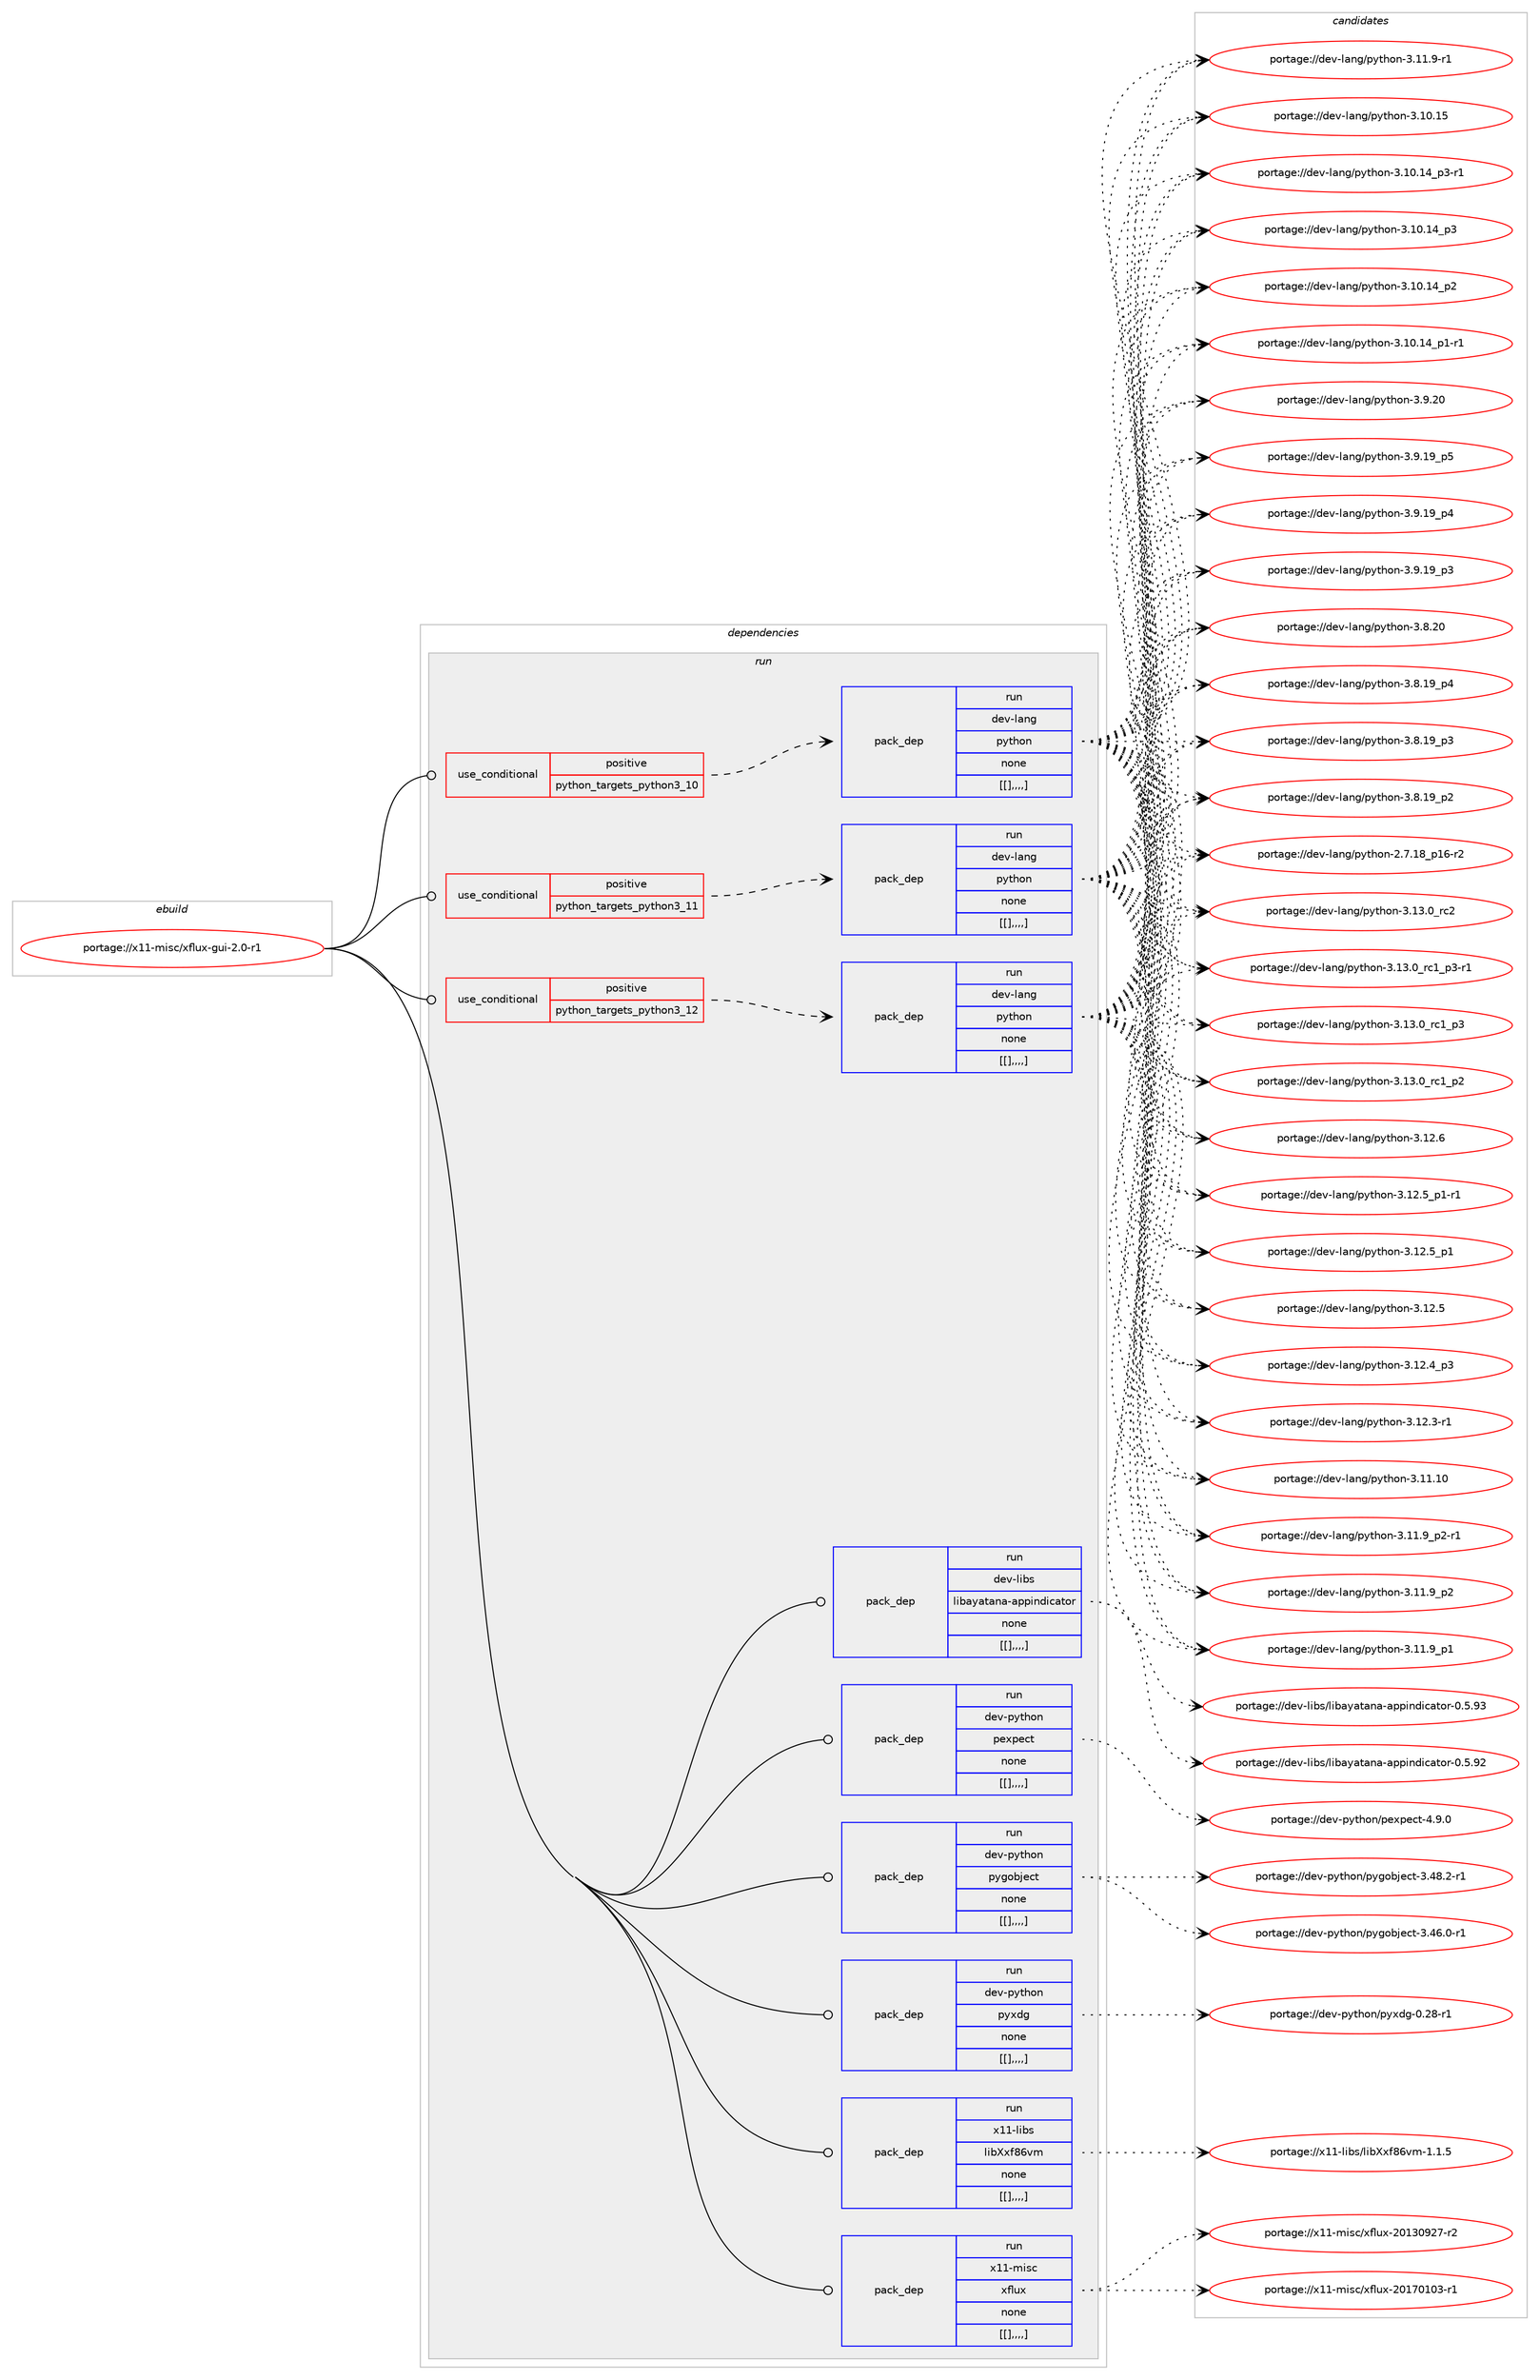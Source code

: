 digraph prolog {

# *************
# Graph options
# *************

newrank=true;
concentrate=true;
compound=true;
graph [rankdir=LR,fontname=Helvetica,fontsize=10,ranksep=1.5];#, ranksep=2.5, nodesep=0.2];
edge  [arrowhead=vee];
node  [fontname=Helvetica,fontsize=10];

# **********
# The ebuild
# **********

subgraph cluster_leftcol {
color=gray;
label=<<i>ebuild</i>>;
id [label="portage://x11-misc/xflux-gui-2.0-r1", color=red, width=4, href="../x11-misc/xflux-gui-2.0-r1.svg"];
}

# ****************
# The dependencies
# ****************

subgraph cluster_midcol {
color=gray;
label=<<i>dependencies</i>>;
subgraph cluster_compile {
fillcolor="#eeeeee";
style=filled;
label=<<i>compile</i>>;
}
subgraph cluster_compileandrun {
fillcolor="#eeeeee";
style=filled;
label=<<i>compile and run</i>>;
}
subgraph cluster_run {
fillcolor="#eeeeee";
style=filled;
label=<<i>run</i>>;
subgraph cond127705 {
dependency482922 [label=<<TABLE BORDER="0" CELLBORDER="1" CELLSPACING="0" CELLPADDING="4"><TR><TD ROWSPAN="3" CELLPADDING="10">use_conditional</TD></TR><TR><TD>positive</TD></TR><TR><TD>python_targets_python3_10</TD></TR></TABLE>>, shape=none, color=red];
subgraph pack351688 {
dependency482923 [label=<<TABLE BORDER="0" CELLBORDER="1" CELLSPACING="0" CELLPADDING="4" WIDTH="220"><TR><TD ROWSPAN="6" CELLPADDING="30">pack_dep</TD></TR><TR><TD WIDTH="110">run</TD></TR><TR><TD>dev-lang</TD></TR><TR><TD>python</TD></TR><TR><TD>none</TD></TR><TR><TD>[[],,,,]</TD></TR></TABLE>>, shape=none, color=blue];
}
dependency482922:e -> dependency482923:w [weight=20,style="dashed",arrowhead="vee"];
}
id:e -> dependency482922:w [weight=20,style="solid",arrowhead="odot"];
subgraph cond127706 {
dependency482924 [label=<<TABLE BORDER="0" CELLBORDER="1" CELLSPACING="0" CELLPADDING="4"><TR><TD ROWSPAN="3" CELLPADDING="10">use_conditional</TD></TR><TR><TD>positive</TD></TR><TR><TD>python_targets_python3_11</TD></TR></TABLE>>, shape=none, color=red];
subgraph pack351689 {
dependency482925 [label=<<TABLE BORDER="0" CELLBORDER="1" CELLSPACING="0" CELLPADDING="4" WIDTH="220"><TR><TD ROWSPAN="6" CELLPADDING="30">pack_dep</TD></TR><TR><TD WIDTH="110">run</TD></TR><TR><TD>dev-lang</TD></TR><TR><TD>python</TD></TR><TR><TD>none</TD></TR><TR><TD>[[],,,,]</TD></TR></TABLE>>, shape=none, color=blue];
}
dependency482924:e -> dependency482925:w [weight=20,style="dashed",arrowhead="vee"];
}
id:e -> dependency482924:w [weight=20,style="solid",arrowhead="odot"];
subgraph cond127707 {
dependency482926 [label=<<TABLE BORDER="0" CELLBORDER="1" CELLSPACING="0" CELLPADDING="4"><TR><TD ROWSPAN="3" CELLPADDING="10">use_conditional</TD></TR><TR><TD>positive</TD></TR><TR><TD>python_targets_python3_12</TD></TR></TABLE>>, shape=none, color=red];
subgraph pack351690 {
dependency482927 [label=<<TABLE BORDER="0" CELLBORDER="1" CELLSPACING="0" CELLPADDING="4" WIDTH="220"><TR><TD ROWSPAN="6" CELLPADDING="30">pack_dep</TD></TR><TR><TD WIDTH="110">run</TD></TR><TR><TD>dev-lang</TD></TR><TR><TD>python</TD></TR><TR><TD>none</TD></TR><TR><TD>[[],,,,]</TD></TR></TABLE>>, shape=none, color=blue];
}
dependency482926:e -> dependency482927:w [weight=20,style="dashed",arrowhead="vee"];
}
id:e -> dependency482926:w [weight=20,style="solid",arrowhead="odot"];
subgraph pack351691 {
dependency482928 [label=<<TABLE BORDER="0" CELLBORDER="1" CELLSPACING="0" CELLPADDING="4" WIDTH="220"><TR><TD ROWSPAN="6" CELLPADDING="30">pack_dep</TD></TR><TR><TD WIDTH="110">run</TD></TR><TR><TD>dev-libs</TD></TR><TR><TD>libayatana-appindicator</TD></TR><TR><TD>none</TD></TR><TR><TD>[[],,,,]</TD></TR></TABLE>>, shape=none, color=blue];
}
id:e -> dependency482928:w [weight=20,style="solid",arrowhead="odot"];
subgraph pack351692 {
dependency482929 [label=<<TABLE BORDER="0" CELLBORDER="1" CELLSPACING="0" CELLPADDING="4" WIDTH="220"><TR><TD ROWSPAN="6" CELLPADDING="30">pack_dep</TD></TR><TR><TD WIDTH="110">run</TD></TR><TR><TD>dev-python</TD></TR><TR><TD>pexpect</TD></TR><TR><TD>none</TD></TR><TR><TD>[[],,,,]</TD></TR></TABLE>>, shape=none, color=blue];
}
id:e -> dependency482929:w [weight=20,style="solid",arrowhead="odot"];
subgraph pack351693 {
dependency482930 [label=<<TABLE BORDER="0" CELLBORDER="1" CELLSPACING="0" CELLPADDING="4" WIDTH="220"><TR><TD ROWSPAN="6" CELLPADDING="30">pack_dep</TD></TR><TR><TD WIDTH="110">run</TD></TR><TR><TD>dev-python</TD></TR><TR><TD>pygobject</TD></TR><TR><TD>none</TD></TR><TR><TD>[[],,,,]</TD></TR></TABLE>>, shape=none, color=blue];
}
id:e -> dependency482930:w [weight=20,style="solid",arrowhead="odot"];
subgraph pack351694 {
dependency482931 [label=<<TABLE BORDER="0" CELLBORDER="1" CELLSPACING="0" CELLPADDING="4" WIDTH="220"><TR><TD ROWSPAN="6" CELLPADDING="30">pack_dep</TD></TR><TR><TD WIDTH="110">run</TD></TR><TR><TD>dev-python</TD></TR><TR><TD>pyxdg</TD></TR><TR><TD>none</TD></TR><TR><TD>[[],,,,]</TD></TR></TABLE>>, shape=none, color=blue];
}
id:e -> dependency482931:w [weight=20,style="solid",arrowhead="odot"];
subgraph pack351695 {
dependency482932 [label=<<TABLE BORDER="0" CELLBORDER="1" CELLSPACING="0" CELLPADDING="4" WIDTH="220"><TR><TD ROWSPAN="6" CELLPADDING="30">pack_dep</TD></TR><TR><TD WIDTH="110">run</TD></TR><TR><TD>x11-libs</TD></TR><TR><TD>libXxf86vm</TD></TR><TR><TD>none</TD></TR><TR><TD>[[],,,,]</TD></TR></TABLE>>, shape=none, color=blue];
}
id:e -> dependency482932:w [weight=20,style="solid",arrowhead="odot"];
subgraph pack351696 {
dependency482933 [label=<<TABLE BORDER="0" CELLBORDER="1" CELLSPACING="0" CELLPADDING="4" WIDTH="220"><TR><TD ROWSPAN="6" CELLPADDING="30">pack_dep</TD></TR><TR><TD WIDTH="110">run</TD></TR><TR><TD>x11-misc</TD></TR><TR><TD>xflux</TD></TR><TR><TD>none</TD></TR><TR><TD>[[],,,,]</TD></TR></TABLE>>, shape=none, color=blue];
}
id:e -> dependency482933:w [weight=20,style="solid",arrowhead="odot"];
}
}

# **************
# The candidates
# **************

subgraph cluster_choices {
rank=same;
color=gray;
label=<<i>candidates</i>>;

subgraph choice351688 {
color=black;
nodesep=1;
choice10010111845108971101034711212111610411111045514649514648951149950 [label="portage://dev-lang/python-3.13.0_rc2", color=red, width=4,href="../dev-lang/python-3.13.0_rc2.svg"];
choice1001011184510897110103471121211161041111104551464951464895114994995112514511449 [label="portage://dev-lang/python-3.13.0_rc1_p3-r1", color=red, width=4,href="../dev-lang/python-3.13.0_rc1_p3-r1.svg"];
choice100101118451089711010347112121116104111110455146495146489511499499511251 [label="portage://dev-lang/python-3.13.0_rc1_p3", color=red, width=4,href="../dev-lang/python-3.13.0_rc1_p3.svg"];
choice100101118451089711010347112121116104111110455146495146489511499499511250 [label="portage://dev-lang/python-3.13.0_rc1_p2", color=red, width=4,href="../dev-lang/python-3.13.0_rc1_p2.svg"];
choice10010111845108971101034711212111610411111045514649504654 [label="portage://dev-lang/python-3.12.6", color=red, width=4,href="../dev-lang/python-3.12.6.svg"];
choice1001011184510897110103471121211161041111104551464950465395112494511449 [label="portage://dev-lang/python-3.12.5_p1-r1", color=red, width=4,href="../dev-lang/python-3.12.5_p1-r1.svg"];
choice100101118451089711010347112121116104111110455146495046539511249 [label="portage://dev-lang/python-3.12.5_p1", color=red, width=4,href="../dev-lang/python-3.12.5_p1.svg"];
choice10010111845108971101034711212111610411111045514649504653 [label="portage://dev-lang/python-3.12.5", color=red, width=4,href="../dev-lang/python-3.12.5.svg"];
choice100101118451089711010347112121116104111110455146495046529511251 [label="portage://dev-lang/python-3.12.4_p3", color=red, width=4,href="../dev-lang/python-3.12.4_p3.svg"];
choice100101118451089711010347112121116104111110455146495046514511449 [label="portage://dev-lang/python-3.12.3-r1", color=red, width=4,href="../dev-lang/python-3.12.3-r1.svg"];
choice1001011184510897110103471121211161041111104551464949464948 [label="portage://dev-lang/python-3.11.10", color=red, width=4,href="../dev-lang/python-3.11.10.svg"];
choice1001011184510897110103471121211161041111104551464949465795112504511449 [label="portage://dev-lang/python-3.11.9_p2-r1", color=red, width=4,href="../dev-lang/python-3.11.9_p2-r1.svg"];
choice100101118451089711010347112121116104111110455146494946579511250 [label="portage://dev-lang/python-3.11.9_p2", color=red, width=4,href="../dev-lang/python-3.11.9_p2.svg"];
choice100101118451089711010347112121116104111110455146494946579511249 [label="portage://dev-lang/python-3.11.9_p1", color=red, width=4,href="../dev-lang/python-3.11.9_p1.svg"];
choice100101118451089711010347112121116104111110455146494946574511449 [label="portage://dev-lang/python-3.11.9-r1", color=red, width=4,href="../dev-lang/python-3.11.9-r1.svg"];
choice1001011184510897110103471121211161041111104551464948464953 [label="portage://dev-lang/python-3.10.15", color=red, width=4,href="../dev-lang/python-3.10.15.svg"];
choice100101118451089711010347112121116104111110455146494846495295112514511449 [label="portage://dev-lang/python-3.10.14_p3-r1", color=red, width=4,href="../dev-lang/python-3.10.14_p3-r1.svg"];
choice10010111845108971101034711212111610411111045514649484649529511251 [label="portage://dev-lang/python-3.10.14_p3", color=red, width=4,href="../dev-lang/python-3.10.14_p3.svg"];
choice10010111845108971101034711212111610411111045514649484649529511250 [label="portage://dev-lang/python-3.10.14_p2", color=red, width=4,href="../dev-lang/python-3.10.14_p2.svg"];
choice100101118451089711010347112121116104111110455146494846495295112494511449 [label="portage://dev-lang/python-3.10.14_p1-r1", color=red, width=4,href="../dev-lang/python-3.10.14_p1-r1.svg"];
choice10010111845108971101034711212111610411111045514657465048 [label="portage://dev-lang/python-3.9.20", color=red, width=4,href="../dev-lang/python-3.9.20.svg"];
choice100101118451089711010347112121116104111110455146574649579511253 [label="portage://dev-lang/python-3.9.19_p5", color=red, width=4,href="../dev-lang/python-3.9.19_p5.svg"];
choice100101118451089711010347112121116104111110455146574649579511252 [label="portage://dev-lang/python-3.9.19_p4", color=red, width=4,href="../dev-lang/python-3.9.19_p4.svg"];
choice100101118451089711010347112121116104111110455146574649579511251 [label="portage://dev-lang/python-3.9.19_p3", color=red, width=4,href="../dev-lang/python-3.9.19_p3.svg"];
choice10010111845108971101034711212111610411111045514656465048 [label="portage://dev-lang/python-3.8.20", color=red, width=4,href="../dev-lang/python-3.8.20.svg"];
choice100101118451089711010347112121116104111110455146564649579511252 [label="portage://dev-lang/python-3.8.19_p4", color=red, width=4,href="../dev-lang/python-3.8.19_p4.svg"];
choice100101118451089711010347112121116104111110455146564649579511251 [label="portage://dev-lang/python-3.8.19_p3", color=red, width=4,href="../dev-lang/python-3.8.19_p3.svg"];
choice100101118451089711010347112121116104111110455146564649579511250 [label="portage://dev-lang/python-3.8.19_p2", color=red, width=4,href="../dev-lang/python-3.8.19_p2.svg"];
choice100101118451089711010347112121116104111110455046554649569511249544511450 [label="portage://dev-lang/python-2.7.18_p16-r2", color=red, width=4,href="../dev-lang/python-2.7.18_p16-r2.svg"];
dependency482923:e -> choice10010111845108971101034711212111610411111045514649514648951149950:w [style=dotted,weight="100"];
dependency482923:e -> choice1001011184510897110103471121211161041111104551464951464895114994995112514511449:w [style=dotted,weight="100"];
dependency482923:e -> choice100101118451089711010347112121116104111110455146495146489511499499511251:w [style=dotted,weight="100"];
dependency482923:e -> choice100101118451089711010347112121116104111110455146495146489511499499511250:w [style=dotted,weight="100"];
dependency482923:e -> choice10010111845108971101034711212111610411111045514649504654:w [style=dotted,weight="100"];
dependency482923:e -> choice1001011184510897110103471121211161041111104551464950465395112494511449:w [style=dotted,weight="100"];
dependency482923:e -> choice100101118451089711010347112121116104111110455146495046539511249:w [style=dotted,weight="100"];
dependency482923:e -> choice10010111845108971101034711212111610411111045514649504653:w [style=dotted,weight="100"];
dependency482923:e -> choice100101118451089711010347112121116104111110455146495046529511251:w [style=dotted,weight="100"];
dependency482923:e -> choice100101118451089711010347112121116104111110455146495046514511449:w [style=dotted,weight="100"];
dependency482923:e -> choice1001011184510897110103471121211161041111104551464949464948:w [style=dotted,weight="100"];
dependency482923:e -> choice1001011184510897110103471121211161041111104551464949465795112504511449:w [style=dotted,weight="100"];
dependency482923:e -> choice100101118451089711010347112121116104111110455146494946579511250:w [style=dotted,weight="100"];
dependency482923:e -> choice100101118451089711010347112121116104111110455146494946579511249:w [style=dotted,weight="100"];
dependency482923:e -> choice100101118451089711010347112121116104111110455146494946574511449:w [style=dotted,weight="100"];
dependency482923:e -> choice1001011184510897110103471121211161041111104551464948464953:w [style=dotted,weight="100"];
dependency482923:e -> choice100101118451089711010347112121116104111110455146494846495295112514511449:w [style=dotted,weight="100"];
dependency482923:e -> choice10010111845108971101034711212111610411111045514649484649529511251:w [style=dotted,weight="100"];
dependency482923:e -> choice10010111845108971101034711212111610411111045514649484649529511250:w [style=dotted,weight="100"];
dependency482923:e -> choice100101118451089711010347112121116104111110455146494846495295112494511449:w [style=dotted,weight="100"];
dependency482923:e -> choice10010111845108971101034711212111610411111045514657465048:w [style=dotted,weight="100"];
dependency482923:e -> choice100101118451089711010347112121116104111110455146574649579511253:w [style=dotted,weight="100"];
dependency482923:e -> choice100101118451089711010347112121116104111110455146574649579511252:w [style=dotted,weight="100"];
dependency482923:e -> choice100101118451089711010347112121116104111110455146574649579511251:w [style=dotted,weight="100"];
dependency482923:e -> choice10010111845108971101034711212111610411111045514656465048:w [style=dotted,weight="100"];
dependency482923:e -> choice100101118451089711010347112121116104111110455146564649579511252:w [style=dotted,weight="100"];
dependency482923:e -> choice100101118451089711010347112121116104111110455146564649579511251:w [style=dotted,weight="100"];
dependency482923:e -> choice100101118451089711010347112121116104111110455146564649579511250:w [style=dotted,weight="100"];
dependency482923:e -> choice100101118451089711010347112121116104111110455046554649569511249544511450:w [style=dotted,weight="100"];
}
subgraph choice351689 {
color=black;
nodesep=1;
choice10010111845108971101034711212111610411111045514649514648951149950 [label="portage://dev-lang/python-3.13.0_rc2", color=red, width=4,href="../dev-lang/python-3.13.0_rc2.svg"];
choice1001011184510897110103471121211161041111104551464951464895114994995112514511449 [label="portage://dev-lang/python-3.13.0_rc1_p3-r1", color=red, width=4,href="../dev-lang/python-3.13.0_rc1_p3-r1.svg"];
choice100101118451089711010347112121116104111110455146495146489511499499511251 [label="portage://dev-lang/python-3.13.0_rc1_p3", color=red, width=4,href="../dev-lang/python-3.13.0_rc1_p3.svg"];
choice100101118451089711010347112121116104111110455146495146489511499499511250 [label="portage://dev-lang/python-3.13.0_rc1_p2", color=red, width=4,href="../dev-lang/python-3.13.0_rc1_p2.svg"];
choice10010111845108971101034711212111610411111045514649504654 [label="portage://dev-lang/python-3.12.6", color=red, width=4,href="../dev-lang/python-3.12.6.svg"];
choice1001011184510897110103471121211161041111104551464950465395112494511449 [label="portage://dev-lang/python-3.12.5_p1-r1", color=red, width=4,href="../dev-lang/python-3.12.5_p1-r1.svg"];
choice100101118451089711010347112121116104111110455146495046539511249 [label="portage://dev-lang/python-3.12.5_p1", color=red, width=4,href="../dev-lang/python-3.12.5_p1.svg"];
choice10010111845108971101034711212111610411111045514649504653 [label="portage://dev-lang/python-3.12.5", color=red, width=4,href="../dev-lang/python-3.12.5.svg"];
choice100101118451089711010347112121116104111110455146495046529511251 [label="portage://dev-lang/python-3.12.4_p3", color=red, width=4,href="../dev-lang/python-3.12.4_p3.svg"];
choice100101118451089711010347112121116104111110455146495046514511449 [label="portage://dev-lang/python-3.12.3-r1", color=red, width=4,href="../dev-lang/python-3.12.3-r1.svg"];
choice1001011184510897110103471121211161041111104551464949464948 [label="portage://dev-lang/python-3.11.10", color=red, width=4,href="../dev-lang/python-3.11.10.svg"];
choice1001011184510897110103471121211161041111104551464949465795112504511449 [label="portage://dev-lang/python-3.11.9_p2-r1", color=red, width=4,href="../dev-lang/python-3.11.9_p2-r1.svg"];
choice100101118451089711010347112121116104111110455146494946579511250 [label="portage://dev-lang/python-3.11.9_p2", color=red, width=4,href="../dev-lang/python-3.11.9_p2.svg"];
choice100101118451089711010347112121116104111110455146494946579511249 [label="portage://dev-lang/python-3.11.9_p1", color=red, width=4,href="../dev-lang/python-3.11.9_p1.svg"];
choice100101118451089711010347112121116104111110455146494946574511449 [label="portage://dev-lang/python-3.11.9-r1", color=red, width=4,href="../dev-lang/python-3.11.9-r1.svg"];
choice1001011184510897110103471121211161041111104551464948464953 [label="portage://dev-lang/python-3.10.15", color=red, width=4,href="../dev-lang/python-3.10.15.svg"];
choice100101118451089711010347112121116104111110455146494846495295112514511449 [label="portage://dev-lang/python-3.10.14_p3-r1", color=red, width=4,href="../dev-lang/python-3.10.14_p3-r1.svg"];
choice10010111845108971101034711212111610411111045514649484649529511251 [label="portage://dev-lang/python-3.10.14_p3", color=red, width=4,href="../dev-lang/python-3.10.14_p3.svg"];
choice10010111845108971101034711212111610411111045514649484649529511250 [label="portage://dev-lang/python-3.10.14_p2", color=red, width=4,href="../dev-lang/python-3.10.14_p2.svg"];
choice100101118451089711010347112121116104111110455146494846495295112494511449 [label="portage://dev-lang/python-3.10.14_p1-r1", color=red, width=4,href="../dev-lang/python-3.10.14_p1-r1.svg"];
choice10010111845108971101034711212111610411111045514657465048 [label="portage://dev-lang/python-3.9.20", color=red, width=4,href="../dev-lang/python-3.9.20.svg"];
choice100101118451089711010347112121116104111110455146574649579511253 [label="portage://dev-lang/python-3.9.19_p5", color=red, width=4,href="../dev-lang/python-3.9.19_p5.svg"];
choice100101118451089711010347112121116104111110455146574649579511252 [label="portage://dev-lang/python-3.9.19_p4", color=red, width=4,href="../dev-lang/python-3.9.19_p4.svg"];
choice100101118451089711010347112121116104111110455146574649579511251 [label="portage://dev-lang/python-3.9.19_p3", color=red, width=4,href="../dev-lang/python-3.9.19_p3.svg"];
choice10010111845108971101034711212111610411111045514656465048 [label="portage://dev-lang/python-3.8.20", color=red, width=4,href="../dev-lang/python-3.8.20.svg"];
choice100101118451089711010347112121116104111110455146564649579511252 [label="portage://dev-lang/python-3.8.19_p4", color=red, width=4,href="../dev-lang/python-3.8.19_p4.svg"];
choice100101118451089711010347112121116104111110455146564649579511251 [label="portage://dev-lang/python-3.8.19_p3", color=red, width=4,href="../dev-lang/python-3.8.19_p3.svg"];
choice100101118451089711010347112121116104111110455146564649579511250 [label="portage://dev-lang/python-3.8.19_p2", color=red, width=4,href="../dev-lang/python-3.8.19_p2.svg"];
choice100101118451089711010347112121116104111110455046554649569511249544511450 [label="portage://dev-lang/python-2.7.18_p16-r2", color=red, width=4,href="../dev-lang/python-2.7.18_p16-r2.svg"];
dependency482925:e -> choice10010111845108971101034711212111610411111045514649514648951149950:w [style=dotted,weight="100"];
dependency482925:e -> choice1001011184510897110103471121211161041111104551464951464895114994995112514511449:w [style=dotted,weight="100"];
dependency482925:e -> choice100101118451089711010347112121116104111110455146495146489511499499511251:w [style=dotted,weight="100"];
dependency482925:e -> choice100101118451089711010347112121116104111110455146495146489511499499511250:w [style=dotted,weight="100"];
dependency482925:e -> choice10010111845108971101034711212111610411111045514649504654:w [style=dotted,weight="100"];
dependency482925:e -> choice1001011184510897110103471121211161041111104551464950465395112494511449:w [style=dotted,weight="100"];
dependency482925:e -> choice100101118451089711010347112121116104111110455146495046539511249:w [style=dotted,weight="100"];
dependency482925:e -> choice10010111845108971101034711212111610411111045514649504653:w [style=dotted,weight="100"];
dependency482925:e -> choice100101118451089711010347112121116104111110455146495046529511251:w [style=dotted,weight="100"];
dependency482925:e -> choice100101118451089711010347112121116104111110455146495046514511449:w [style=dotted,weight="100"];
dependency482925:e -> choice1001011184510897110103471121211161041111104551464949464948:w [style=dotted,weight="100"];
dependency482925:e -> choice1001011184510897110103471121211161041111104551464949465795112504511449:w [style=dotted,weight="100"];
dependency482925:e -> choice100101118451089711010347112121116104111110455146494946579511250:w [style=dotted,weight="100"];
dependency482925:e -> choice100101118451089711010347112121116104111110455146494946579511249:w [style=dotted,weight="100"];
dependency482925:e -> choice100101118451089711010347112121116104111110455146494946574511449:w [style=dotted,weight="100"];
dependency482925:e -> choice1001011184510897110103471121211161041111104551464948464953:w [style=dotted,weight="100"];
dependency482925:e -> choice100101118451089711010347112121116104111110455146494846495295112514511449:w [style=dotted,weight="100"];
dependency482925:e -> choice10010111845108971101034711212111610411111045514649484649529511251:w [style=dotted,weight="100"];
dependency482925:e -> choice10010111845108971101034711212111610411111045514649484649529511250:w [style=dotted,weight="100"];
dependency482925:e -> choice100101118451089711010347112121116104111110455146494846495295112494511449:w [style=dotted,weight="100"];
dependency482925:e -> choice10010111845108971101034711212111610411111045514657465048:w [style=dotted,weight="100"];
dependency482925:e -> choice100101118451089711010347112121116104111110455146574649579511253:w [style=dotted,weight="100"];
dependency482925:e -> choice100101118451089711010347112121116104111110455146574649579511252:w [style=dotted,weight="100"];
dependency482925:e -> choice100101118451089711010347112121116104111110455146574649579511251:w [style=dotted,weight="100"];
dependency482925:e -> choice10010111845108971101034711212111610411111045514656465048:w [style=dotted,weight="100"];
dependency482925:e -> choice100101118451089711010347112121116104111110455146564649579511252:w [style=dotted,weight="100"];
dependency482925:e -> choice100101118451089711010347112121116104111110455146564649579511251:w [style=dotted,weight="100"];
dependency482925:e -> choice100101118451089711010347112121116104111110455146564649579511250:w [style=dotted,weight="100"];
dependency482925:e -> choice100101118451089711010347112121116104111110455046554649569511249544511450:w [style=dotted,weight="100"];
}
subgraph choice351690 {
color=black;
nodesep=1;
choice10010111845108971101034711212111610411111045514649514648951149950 [label="portage://dev-lang/python-3.13.0_rc2", color=red, width=4,href="../dev-lang/python-3.13.0_rc2.svg"];
choice1001011184510897110103471121211161041111104551464951464895114994995112514511449 [label="portage://dev-lang/python-3.13.0_rc1_p3-r1", color=red, width=4,href="../dev-lang/python-3.13.0_rc1_p3-r1.svg"];
choice100101118451089711010347112121116104111110455146495146489511499499511251 [label="portage://dev-lang/python-3.13.0_rc1_p3", color=red, width=4,href="../dev-lang/python-3.13.0_rc1_p3.svg"];
choice100101118451089711010347112121116104111110455146495146489511499499511250 [label="portage://dev-lang/python-3.13.0_rc1_p2", color=red, width=4,href="../dev-lang/python-3.13.0_rc1_p2.svg"];
choice10010111845108971101034711212111610411111045514649504654 [label="portage://dev-lang/python-3.12.6", color=red, width=4,href="../dev-lang/python-3.12.6.svg"];
choice1001011184510897110103471121211161041111104551464950465395112494511449 [label="portage://dev-lang/python-3.12.5_p1-r1", color=red, width=4,href="../dev-lang/python-3.12.5_p1-r1.svg"];
choice100101118451089711010347112121116104111110455146495046539511249 [label="portage://dev-lang/python-3.12.5_p1", color=red, width=4,href="../dev-lang/python-3.12.5_p1.svg"];
choice10010111845108971101034711212111610411111045514649504653 [label="portage://dev-lang/python-3.12.5", color=red, width=4,href="../dev-lang/python-3.12.5.svg"];
choice100101118451089711010347112121116104111110455146495046529511251 [label="portage://dev-lang/python-3.12.4_p3", color=red, width=4,href="../dev-lang/python-3.12.4_p3.svg"];
choice100101118451089711010347112121116104111110455146495046514511449 [label="portage://dev-lang/python-3.12.3-r1", color=red, width=4,href="../dev-lang/python-3.12.3-r1.svg"];
choice1001011184510897110103471121211161041111104551464949464948 [label="portage://dev-lang/python-3.11.10", color=red, width=4,href="../dev-lang/python-3.11.10.svg"];
choice1001011184510897110103471121211161041111104551464949465795112504511449 [label="portage://dev-lang/python-3.11.9_p2-r1", color=red, width=4,href="../dev-lang/python-3.11.9_p2-r1.svg"];
choice100101118451089711010347112121116104111110455146494946579511250 [label="portage://dev-lang/python-3.11.9_p2", color=red, width=4,href="../dev-lang/python-3.11.9_p2.svg"];
choice100101118451089711010347112121116104111110455146494946579511249 [label="portage://dev-lang/python-3.11.9_p1", color=red, width=4,href="../dev-lang/python-3.11.9_p1.svg"];
choice100101118451089711010347112121116104111110455146494946574511449 [label="portage://dev-lang/python-3.11.9-r1", color=red, width=4,href="../dev-lang/python-3.11.9-r1.svg"];
choice1001011184510897110103471121211161041111104551464948464953 [label="portage://dev-lang/python-3.10.15", color=red, width=4,href="../dev-lang/python-3.10.15.svg"];
choice100101118451089711010347112121116104111110455146494846495295112514511449 [label="portage://dev-lang/python-3.10.14_p3-r1", color=red, width=4,href="../dev-lang/python-3.10.14_p3-r1.svg"];
choice10010111845108971101034711212111610411111045514649484649529511251 [label="portage://dev-lang/python-3.10.14_p3", color=red, width=4,href="../dev-lang/python-3.10.14_p3.svg"];
choice10010111845108971101034711212111610411111045514649484649529511250 [label="portage://dev-lang/python-3.10.14_p2", color=red, width=4,href="../dev-lang/python-3.10.14_p2.svg"];
choice100101118451089711010347112121116104111110455146494846495295112494511449 [label="portage://dev-lang/python-3.10.14_p1-r1", color=red, width=4,href="../dev-lang/python-3.10.14_p1-r1.svg"];
choice10010111845108971101034711212111610411111045514657465048 [label="portage://dev-lang/python-3.9.20", color=red, width=4,href="../dev-lang/python-3.9.20.svg"];
choice100101118451089711010347112121116104111110455146574649579511253 [label="portage://dev-lang/python-3.9.19_p5", color=red, width=4,href="../dev-lang/python-3.9.19_p5.svg"];
choice100101118451089711010347112121116104111110455146574649579511252 [label="portage://dev-lang/python-3.9.19_p4", color=red, width=4,href="../dev-lang/python-3.9.19_p4.svg"];
choice100101118451089711010347112121116104111110455146574649579511251 [label="portage://dev-lang/python-3.9.19_p3", color=red, width=4,href="../dev-lang/python-3.9.19_p3.svg"];
choice10010111845108971101034711212111610411111045514656465048 [label="portage://dev-lang/python-3.8.20", color=red, width=4,href="../dev-lang/python-3.8.20.svg"];
choice100101118451089711010347112121116104111110455146564649579511252 [label="portage://dev-lang/python-3.8.19_p4", color=red, width=4,href="../dev-lang/python-3.8.19_p4.svg"];
choice100101118451089711010347112121116104111110455146564649579511251 [label="portage://dev-lang/python-3.8.19_p3", color=red, width=4,href="../dev-lang/python-3.8.19_p3.svg"];
choice100101118451089711010347112121116104111110455146564649579511250 [label="portage://dev-lang/python-3.8.19_p2", color=red, width=4,href="../dev-lang/python-3.8.19_p2.svg"];
choice100101118451089711010347112121116104111110455046554649569511249544511450 [label="portage://dev-lang/python-2.7.18_p16-r2", color=red, width=4,href="../dev-lang/python-2.7.18_p16-r2.svg"];
dependency482927:e -> choice10010111845108971101034711212111610411111045514649514648951149950:w [style=dotted,weight="100"];
dependency482927:e -> choice1001011184510897110103471121211161041111104551464951464895114994995112514511449:w [style=dotted,weight="100"];
dependency482927:e -> choice100101118451089711010347112121116104111110455146495146489511499499511251:w [style=dotted,weight="100"];
dependency482927:e -> choice100101118451089711010347112121116104111110455146495146489511499499511250:w [style=dotted,weight="100"];
dependency482927:e -> choice10010111845108971101034711212111610411111045514649504654:w [style=dotted,weight="100"];
dependency482927:e -> choice1001011184510897110103471121211161041111104551464950465395112494511449:w [style=dotted,weight="100"];
dependency482927:e -> choice100101118451089711010347112121116104111110455146495046539511249:w [style=dotted,weight="100"];
dependency482927:e -> choice10010111845108971101034711212111610411111045514649504653:w [style=dotted,weight="100"];
dependency482927:e -> choice100101118451089711010347112121116104111110455146495046529511251:w [style=dotted,weight="100"];
dependency482927:e -> choice100101118451089711010347112121116104111110455146495046514511449:w [style=dotted,weight="100"];
dependency482927:e -> choice1001011184510897110103471121211161041111104551464949464948:w [style=dotted,weight="100"];
dependency482927:e -> choice1001011184510897110103471121211161041111104551464949465795112504511449:w [style=dotted,weight="100"];
dependency482927:e -> choice100101118451089711010347112121116104111110455146494946579511250:w [style=dotted,weight="100"];
dependency482927:e -> choice100101118451089711010347112121116104111110455146494946579511249:w [style=dotted,weight="100"];
dependency482927:e -> choice100101118451089711010347112121116104111110455146494946574511449:w [style=dotted,weight="100"];
dependency482927:e -> choice1001011184510897110103471121211161041111104551464948464953:w [style=dotted,weight="100"];
dependency482927:e -> choice100101118451089711010347112121116104111110455146494846495295112514511449:w [style=dotted,weight="100"];
dependency482927:e -> choice10010111845108971101034711212111610411111045514649484649529511251:w [style=dotted,weight="100"];
dependency482927:e -> choice10010111845108971101034711212111610411111045514649484649529511250:w [style=dotted,weight="100"];
dependency482927:e -> choice100101118451089711010347112121116104111110455146494846495295112494511449:w [style=dotted,weight="100"];
dependency482927:e -> choice10010111845108971101034711212111610411111045514657465048:w [style=dotted,weight="100"];
dependency482927:e -> choice100101118451089711010347112121116104111110455146574649579511253:w [style=dotted,weight="100"];
dependency482927:e -> choice100101118451089711010347112121116104111110455146574649579511252:w [style=dotted,weight="100"];
dependency482927:e -> choice100101118451089711010347112121116104111110455146574649579511251:w [style=dotted,weight="100"];
dependency482927:e -> choice10010111845108971101034711212111610411111045514656465048:w [style=dotted,weight="100"];
dependency482927:e -> choice100101118451089711010347112121116104111110455146564649579511252:w [style=dotted,weight="100"];
dependency482927:e -> choice100101118451089711010347112121116104111110455146564649579511251:w [style=dotted,weight="100"];
dependency482927:e -> choice100101118451089711010347112121116104111110455146564649579511250:w [style=dotted,weight="100"];
dependency482927:e -> choice100101118451089711010347112121116104111110455046554649569511249544511450:w [style=dotted,weight="100"];
}
subgraph choice351691 {
color=black;
nodesep=1;
choice10010111845108105981154710810598971219711697110974597112112105110100105999711611111445484653465751 [label="portage://dev-libs/libayatana-appindicator-0.5.93", color=red, width=4,href="../dev-libs/libayatana-appindicator-0.5.93.svg"];
choice10010111845108105981154710810598971219711697110974597112112105110100105999711611111445484653465750 [label="portage://dev-libs/libayatana-appindicator-0.5.92", color=red, width=4,href="../dev-libs/libayatana-appindicator-0.5.92.svg"];
dependency482928:e -> choice10010111845108105981154710810598971219711697110974597112112105110100105999711611111445484653465751:w [style=dotted,weight="100"];
dependency482928:e -> choice10010111845108105981154710810598971219711697110974597112112105110100105999711611111445484653465750:w [style=dotted,weight="100"];
}
subgraph choice351692 {
color=black;
nodesep=1;
choice100101118451121211161041111104711210112011210199116455246574648 [label="portage://dev-python/pexpect-4.9.0", color=red, width=4,href="../dev-python/pexpect-4.9.0.svg"];
dependency482929:e -> choice100101118451121211161041111104711210112011210199116455246574648:w [style=dotted,weight="100"];
}
subgraph choice351693 {
color=black;
nodesep=1;
choice10010111845112121116104111110471121211031119810610199116455146525646504511449 [label="portage://dev-python/pygobject-3.48.2-r1", color=red, width=4,href="../dev-python/pygobject-3.48.2-r1.svg"];
choice10010111845112121116104111110471121211031119810610199116455146525446484511449 [label="portage://dev-python/pygobject-3.46.0-r1", color=red, width=4,href="../dev-python/pygobject-3.46.0-r1.svg"];
dependency482930:e -> choice10010111845112121116104111110471121211031119810610199116455146525646504511449:w [style=dotted,weight="100"];
dependency482930:e -> choice10010111845112121116104111110471121211031119810610199116455146525446484511449:w [style=dotted,weight="100"];
}
subgraph choice351694 {
color=black;
nodesep=1;
choice100101118451121211161041111104711212112010010345484650564511449 [label="portage://dev-python/pyxdg-0.28-r1", color=red, width=4,href="../dev-python/pyxdg-0.28-r1.svg"];
dependency482931:e -> choice100101118451121211161041111104711212112010010345484650564511449:w [style=dotted,weight="100"];
}
subgraph choice351695 {
color=black;
nodesep=1;
choice120494945108105981154710810598881201025654118109454946494653 [label="portage://x11-libs/libXxf86vm-1.1.5", color=red, width=4,href="../x11-libs/libXxf86vm-1.1.5.svg"];
dependency482932:e -> choice120494945108105981154710810598881201025654118109454946494653:w [style=dotted,weight="100"];
}
subgraph choice351696 {
color=black;
nodesep=1;
choice12049494510910511599471201021081171204550484955484948514511449 [label="portage://x11-misc/xflux-20170103-r1", color=red, width=4,href="../x11-misc/xflux-20170103-r1.svg"];
choice12049494510910511599471201021081171204550484951485750554511450 [label="portage://x11-misc/xflux-20130927-r2", color=red, width=4,href="../x11-misc/xflux-20130927-r2.svg"];
dependency482933:e -> choice12049494510910511599471201021081171204550484955484948514511449:w [style=dotted,weight="100"];
dependency482933:e -> choice12049494510910511599471201021081171204550484951485750554511450:w [style=dotted,weight="100"];
}
}

}
